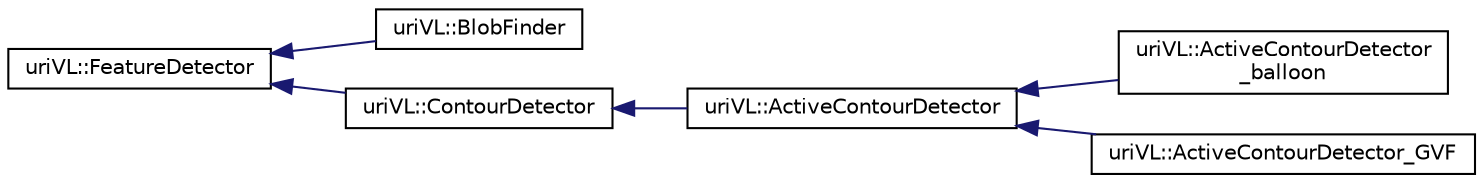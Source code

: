 digraph "Graphical Class Hierarchy"
{
  edge [fontname="Helvetica",fontsize="10",labelfontname="Helvetica",labelfontsize="10"];
  node [fontname="Helvetica",fontsize="10",shape=record];
  rankdir="LR";
  Node1 [label="uriVL::FeatureDetector",height=0.2,width=0.4,color="black", fillcolor="white", style="filled",URL="$classuriVL_1_1FeatureDetector.html",tooltip="FeatureDetector class. "];
  Node1 -> Node2 [dir="back",color="midnightblue",fontsize="10",style="solid",fontname="Helvetica"];
  Node2 [label="uriVL::BlobFinder",height=0.2,width=0.4,color="black", fillcolor="white", style="filled",URL="$classuriVL_1_1BlobFinder.html",tooltip="Blob Finder class. "];
  Node1 -> Node3 [dir="back",color="midnightblue",fontsize="10",style="solid",fontname="Helvetica"];
  Node3 [label="uriVL::ContourDetector",height=0.2,width=0.4,color="black", fillcolor="white", style="filled",URL="$classuriVL_1_1ContourDetector.html",tooltip="Virtual parent class for all contour detector objects. "];
  Node3 -> Node4 [dir="back",color="midnightblue",fontsize="10",style="solid",fontname="Helvetica"];
  Node4 [label="uriVL::ActiveContourDetector",height=0.2,width=0.4,color="black", fillcolor="white", style="filled",URL="$classuriVL_1_1ActiveContourDetector.html",tooltip="Parent class for all implementations of active contour algorithms for seeking closed contours in an i..."];
  Node4 -> Node5 [dir="back",color="midnightblue",fontsize="10",style="solid",fontname="Helvetica"];
  Node5 [label="uriVL::ActiveContourDetector\l_balloon",height=0.2,width=0.4,color="black", fillcolor="white", style="filled",URL="$classuriVL_1_1ActiveContourDetector__balloon.html",tooltip="A Function Class which searches for a closed contour in a given image by applying the \"balloon\" activ..."];
  Node4 -> Node6 [dir="back",color="midnightblue",fontsize="10",style="solid",fontname="Helvetica"];
  Node6 [label="uriVL::ActiveContourDetector_GVF",height=0.2,width=0.4,color="black", fillcolor="white", style="filled",URL="$classuriVL_1_1ActiveContourDetector__GVF.html",tooltip="A Function Class which searches for a closed contour in a given image by applying the GVF (gradient v..."];
}
